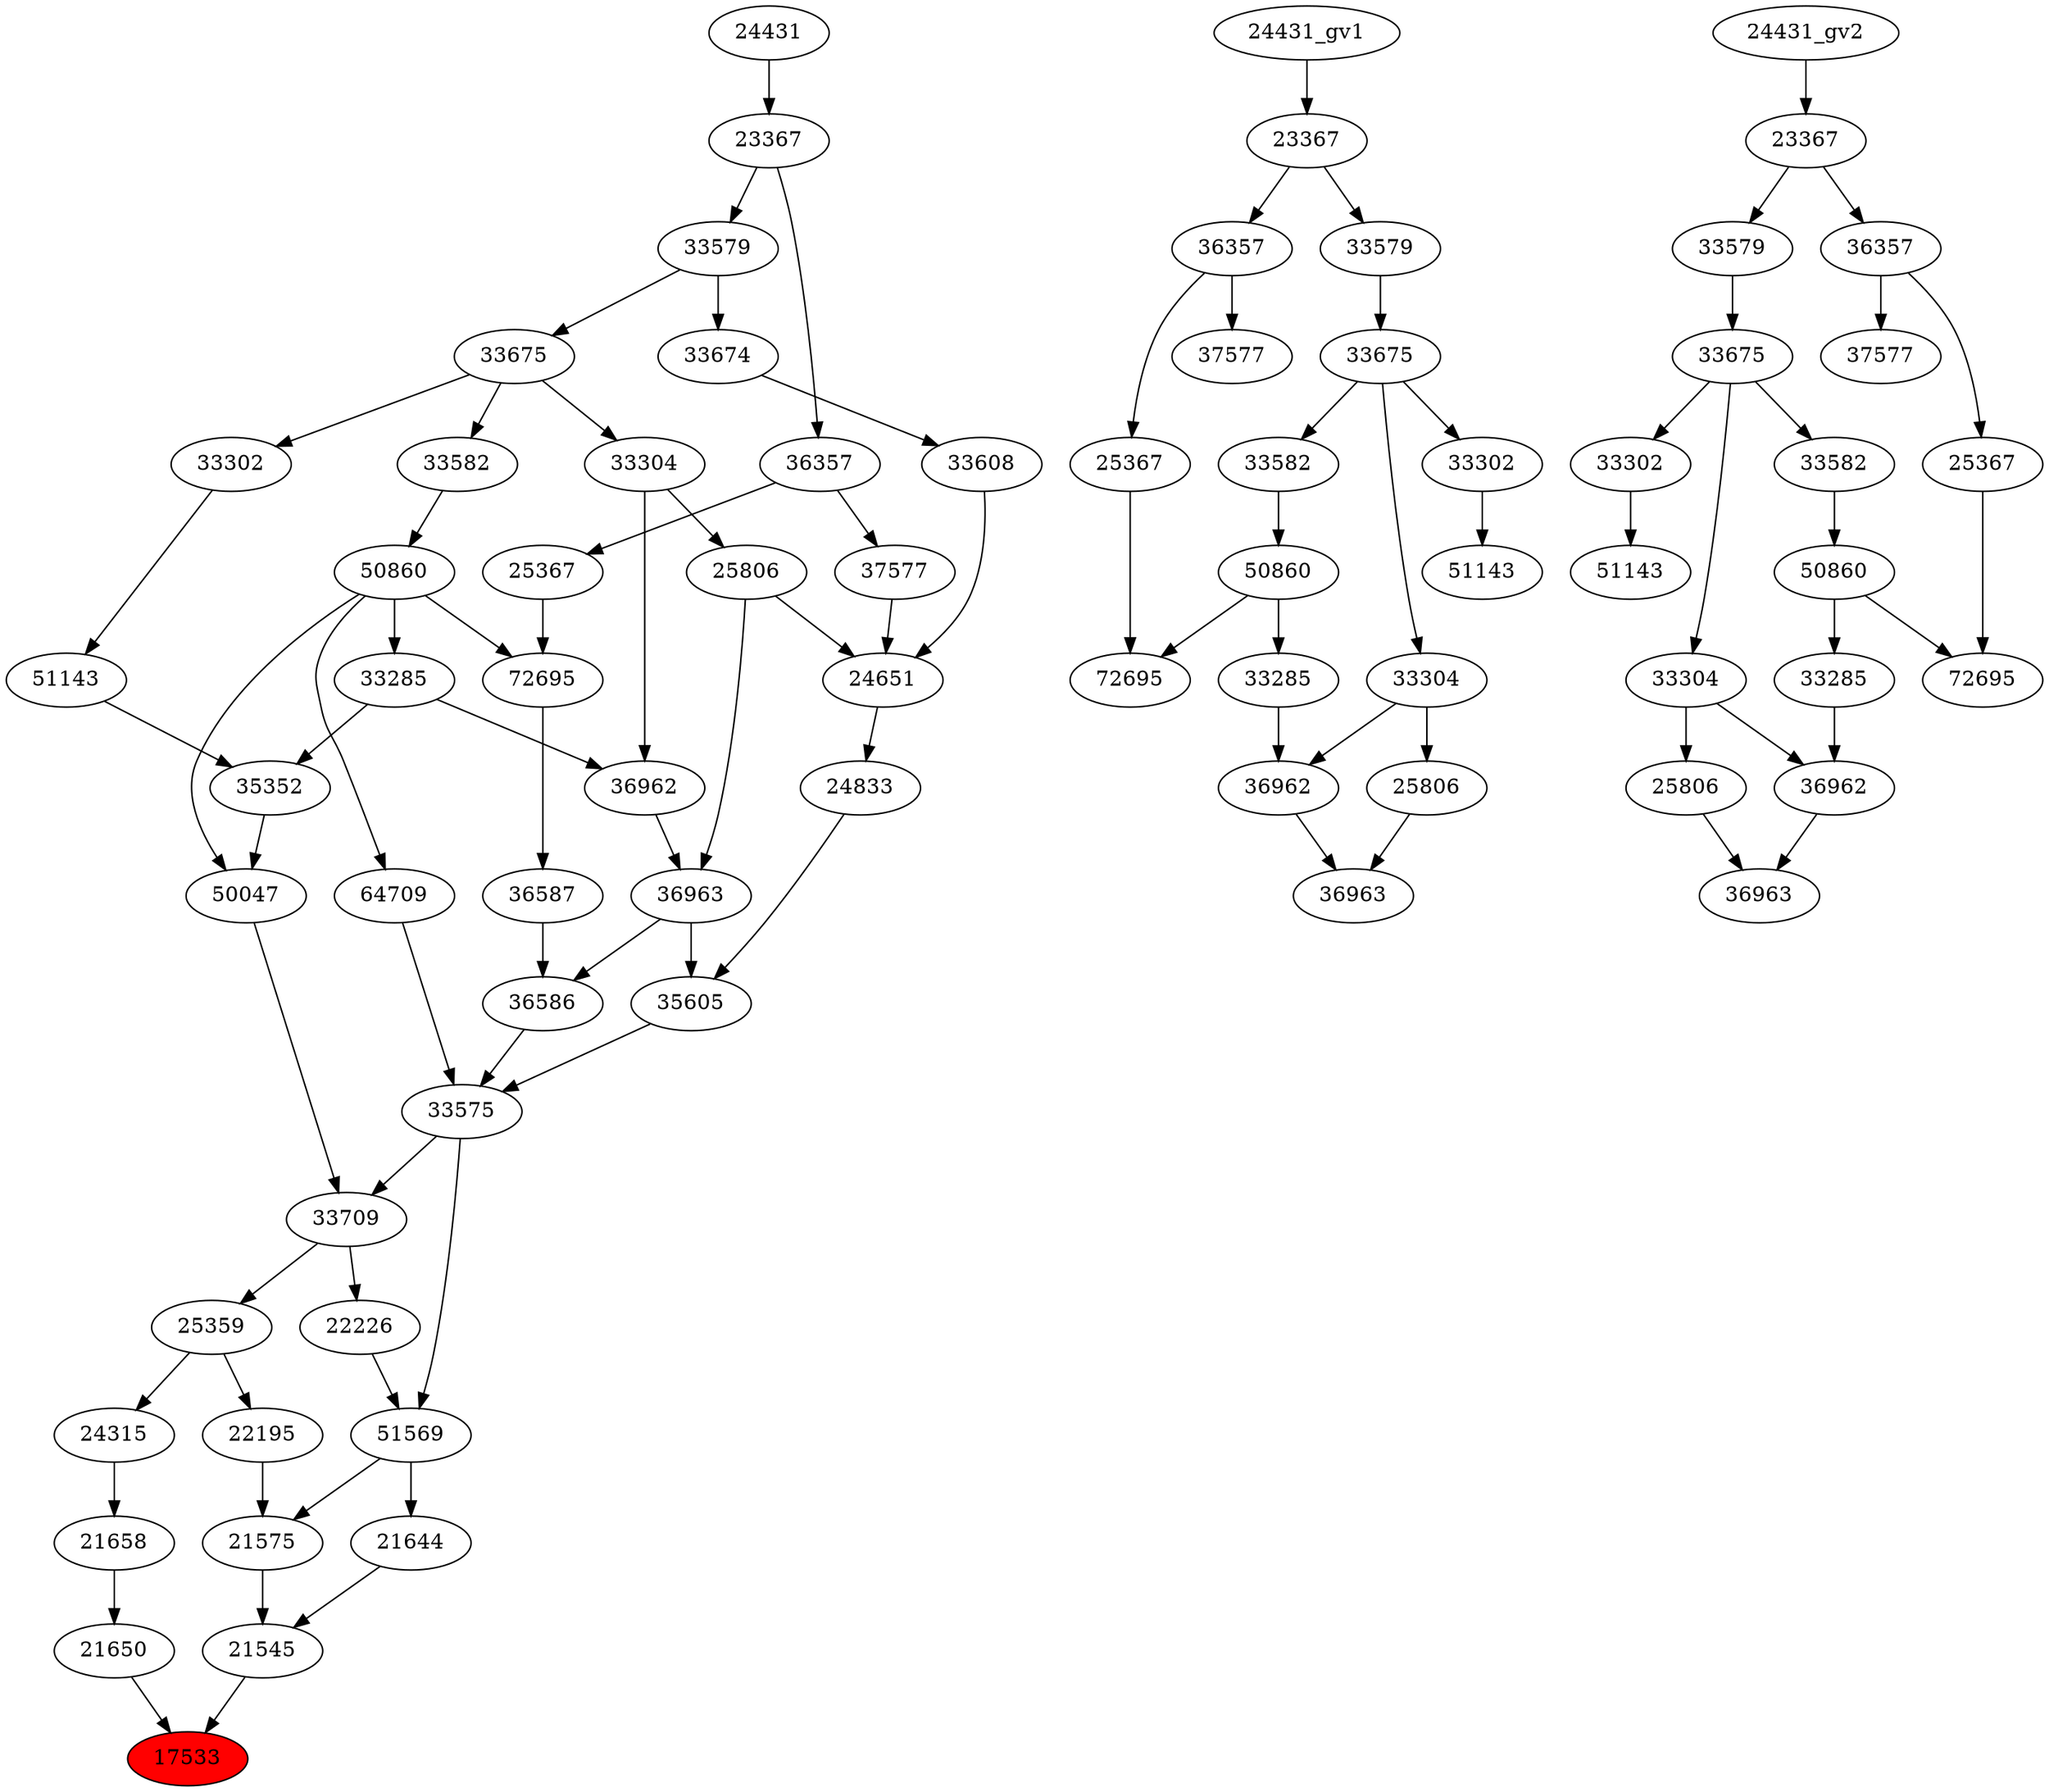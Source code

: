 strict digraph root {
	node [label="\N"];
	{
		node [fillcolor="",
			label="\N",
			style=""
		];
		17533		 [fillcolor=red,
			label=17533,
			style=filled];
		21545		 [label=21545];
		21545 -> 17533;
		21650		 [label=21650];
		21650 -> 17533;
		21575		 [label=21575];
		21575 -> 21545;
		21644		 [label=21644];
		21644 -> 21545;
		21658		 [label=21658];
		21658 -> 21650;
		22195		 [label=22195];
		22195 -> 21575;
		51569		 [label=51569];
		51569 -> 21575;
		51569 -> 21644;
		24315		 [label=24315];
		24315 -> 21658;
		25359		 [label=25359];
		25359 -> 22195;
		25359 -> 24315;
		33575		 [label=33575];
		33575 -> 51569;
		33709		 [label=33709];
		33575 -> 33709;
		22226		 [label=22226];
		22226 -> 51569;
		33709 -> 25359;
		33709 -> 22226;
		36586		 [label=36586];
		36586 -> 33575;
		35605		 [label=35605];
		35605 -> 33575;
		64709		 [label=64709];
		64709 -> 33575;
		50047		 [label=50047];
		50047 -> 33709;
		36587		 [label=36587];
		36587 -> 36586;
		36963		 [label=36963];
		36963 -> 36586;
		36963 -> 35605;
		24833		 [label=24833];
		24833 -> 35605;
		50860		 [label=50860];
		50860 -> 64709;
		50860 -> 50047;
		72695		 [label=72695];
		50860 -> 72695;
		33285		 [label=33285];
		50860 -> 33285;
		35352		 [label=35352];
		35352 -> 50047;
		72695 -> 36587;
		36962		 [label=36962];
		36962 -> 36963;
		25806		 [label=25806];
		25806 -> 36963;
		24651		 [label=24651];
		25806 -> 24651;
		24651 -> 24833;
		33582		 [label=33582];
		33582 -> 50860;
		33285 -> 35352;
		33285 -> 36962;
		51143		 [label=51143];
		51143 -> 35352;
		25367		 [label=25367];
		25367 -> 72695;
		33304		 [label=33304];
		33304 -> 36962;
		33304 -> 25806;
		33608		 [label=33608];
		33608 -> 24651;
		37577		 [label=37577];
		37577 -> 24651;
		33675		 [label=33675];
		33675 -> 33582;
		33675 -> 33304;
		33302		 [label=33302];
		33675 -> 33302;
		33302 -> 51143;
		36357		 [label=36357];
		36357 -> 25367;
		36357 -> 37577;
		33674		 [label=33674];
		33674 -> 33608;
		33579		 [label=33579];
		33579 -> 33675;
		33579 -> 33674;
		23367		 [label=23367];
		23367 -> 36357;
		23367 -> 33579;
		24431		 [label=24431];
		24431 -> 23367;
	}
	{
		node [label="\N"];
		"36963_gv1"		 [label=36963];
		"36962_gv1"		 [label=36962];
		"36962_gv1" -> "36963_gv1";
		"25806_gv1"		 [label=25806];
		"25806_gv1" -> "36963_gv1";
		"50860_gv1"		 [label=50860];
		"72695_gv1"		 [label=72695];
		"50860_gv1" -> "72695_gv1";
		"33285_gv1"		 [label=33285];
		"50860_gv1" -> "33285_gv1";
		"33582_gv1"		 [label=33582];
		"33582_gv1" -> "50860_gv1";
		"25367_gv1"		 [label=25367];
		"25367_gv1" -> "72695_gv1";
		"33285_gv1" -> "36962_gv1";
		"33304_gv1"		 [label=33304];
		"33304_gv1" -> "36962_gv1";
		"33304_gv1" -> "25806_gv1";
		"33675_gv1"		 [label=33675];
		"33675_gv1" -> "33582_gv1";
		"33675_gv1" -> "33304_gv1";
		"33302_gv1"		 [label=33302];
		"33675_gv1" -> "33302_gv1";
		"51143_gv1"		 [label=51143];
		"33302_gv1" -> "51143_gv1";
		"36357_gv1"		 [label=36357];
		"36357_gv1" -> "25367_gv1";
		"37577_gv1"		 [label=37577];
		"36357_gv1" -> "37577_gv1";
		"33579_gv1"		 [label=33579];
		"33579_gv1" -> "33675_gv1";
		"23367_gv1"		 [label=23367];
		"23367_gv1" -> "36357_gv1";
		"23367_gv1" -> "33579_gv1";
		"24431_gv1" -> "23367_gv1";
	}
	{
		node [label="\N"];
		"50860_gv2"		 [label=50860];
		"33285_gv2"		 [label=33285];
		"50860_gv2" -> "33285_gv2";
		"72695_gv2"		 [label=72695];
		"50860_gv2" -> "72695_gv2";
		"33582_gv2"		 [label=33582];
		"33582_gv2" -> "50860_gv2";
		"36962_gv2"		 [label=36962];
		"33285_gv2" -> "36962_gv2";
		"51143_gv2"		 [label=51143];
		"33302_gv2"		 [label=33302];
		"33302_gv2" -> "51143_gv2";
		"33675_gv2"		 [label=33675];
		"33675_gv2" -> "33582_gv2";
		"33675_gv2" -> "33302_gv2";
		"33304_gv2"		 [label=33304];
		"33675_gv2" -> "33304_gv2";
		"36963_gv2"		 [label=36963];
		"36962_gv2" -> "36963_gv2";
		"25806_gv2"		 [label=25806];
		"25806_gv2" -> "36963_gv2";
		"33579_gv2"		 [label=33579];
		"33579_gv2" -> "33675_gv2";
		"25367_gv2"		 [label=25367];
		"25367_gv2" -> "72695_gv2";
		"33304_gv2" -> "36962_gv2";
		"33304_gv2" -> "25806_gv2";
		"23367_gv2"		 [label=23367];
		"23367_gv2" -> "33579_gv2";
		"36357_gv2"		 [label=36357];
		"23367_gv2" -> "36357_gv2";
		"36357_gv2" -> "25367_gv2";
		"37577_gv2"		 [label=37577];
		"36357_gv2" -> "37577_gv2";
		"24431_gv2" -> "23367_gv2";
	}
}
